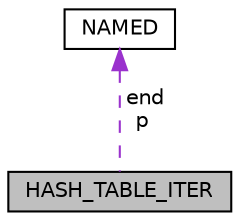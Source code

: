 digraph "HASH_TABLE_ITER"
{
  edge [fontname="Helvetica",fontsize="10",labelfontname="Helvetica",labelfontsize="10"];
  node [fontname="Helvetica",fontsize="10",shape=record];
  Node1 [label="HASH_TABLE_ITER",height=0.2,width=0.4,color="black", fillcolor="grey75", style="filled", fontcolor="black"];
  Node2 -> Node1 [dir="back",color="darkorchid3",fontsize="10",style="dashed",label=" end\np" ,fontname="Helvetica"];
  Node2 [label="NAMED",height=0.2,width=0.4,color="black", fillcolor="white", style="filled",URL="$struct_n_a_m_e_d.html"];
}
